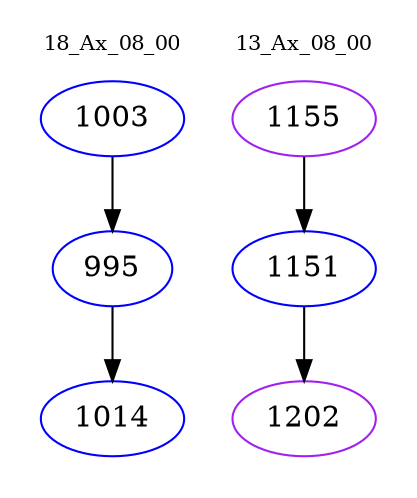 digraph{
subgraph cluster_0 {
color = white
label = "18_Ax_08_00";
fontsize=10;
T0_1003 [label="1003", color="blue"]
T0_1003 -> T0_995 [color="black"]
T0_995 [label="995", color="blue"]
T0_995 -> T0_1014 [color="black"]
T0_1014 [label="1014", color="blue"]
}
subgraph cluster_1 {
color = white
label = "13_Ax_08_00";
fontsize=10;
T1_1155 [label="1155", color="purple"]
T1_1155 -> T1_1151 [color="black"]
T1_1151 [label="1151", color="blue"]
T1_1151 -> T1_1202 [color="black"]
T1_1202 [label="1202", color="purple"]
}
}
